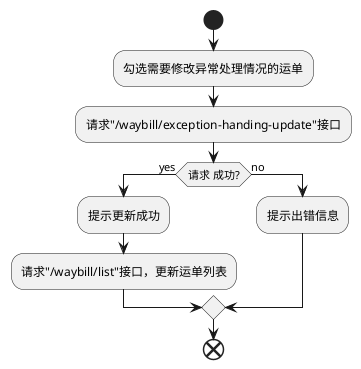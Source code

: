 @startuml

start
:勾选需要修改异常处理情况的运单;
:请求"/waybill/exception-handing-update"接口;
if(请求 成功?) then (yes)
  :提示更新成功;
  :请求"/waybill/list"接口，更新运单列表;
else (no)
  :提示出错信息;
endif
end

@enduml